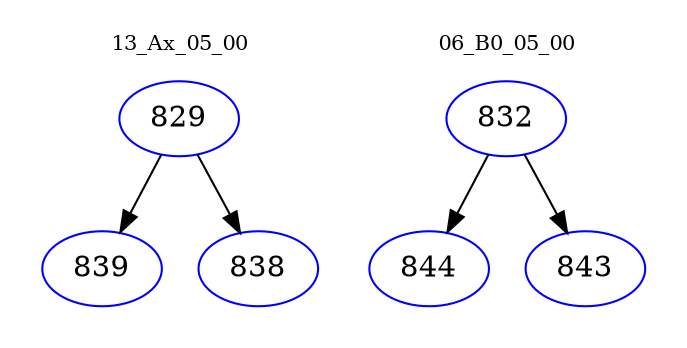 digraph{
subgraph cluster_0 {
color = white
label = "13_Ax_05_00";
fontsize=10;
T0_829 [label="829", color="blue"]
T0_829 -> T0_839 [color="black"]
T0_839 [label="839", color="blue"]
T0_829 -> T0_838 [color="black"]
T0_838 [label="838", color="blue"]
}
subgraph cluster_1 {
color = white
label = "06_B0_05_00";
fontsize=10;
T1_832 [label="832", color="blue"]
T1_832 -> T1_844 [color="black"]
T1_844 [label="844", color="blue"]
T1_832 -> T1_843 [color="black"]
T1_843 [label="843", color="blue"]
}
}
